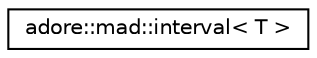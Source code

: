 digraph "Graphical Class Hierarchy"
{
 // LATEX_PDF_SIZE
  edge [fontname="Helvetica",fontsize="10",labelfontname="Helvetica",labelfontsize="10"];
  node [fontname="Helvetica",fontsize="10",shape=record];
  rankdir="LR";
  Node0 [label="adore::mad::interval\< T \>",height=0.2,width=0.4,color="black", fillcolor="white", style="filled",URL="$structadore_1_1mad_1_1interval.html",tooltip=" "];
}
